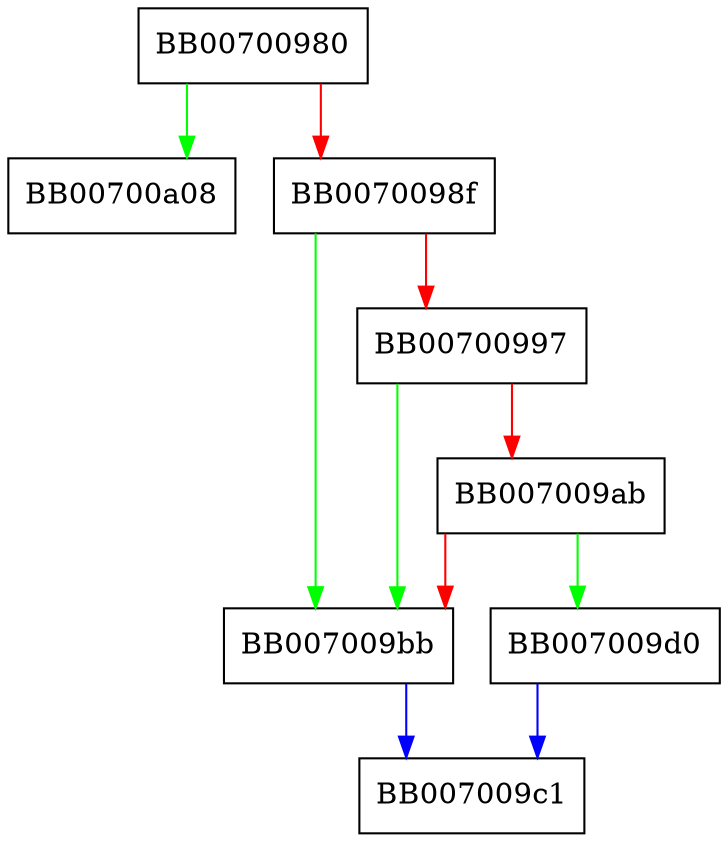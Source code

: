 digraph mdc2_set_ctx_params {
  node [shape="box"];
  graph [splines=ortho];
  BB00700980 -> BB00700a08 [color="green"];
  BB00700980 -> BB0070098f [color="red"];
  BB0070098f -> BB007009bb [color="green"];
  BB0070098f -> BB00700997 [color="red"];
  BB00700997 -> BB007009bb [color="green"];
  BB00700997 -> BB007009ab [color="red"];
  BB007009ab -> BB007009d0 [color="green"];
  BB007009ab -> BB007009bb [color="red"];
  BB007009bb -> BB007009c1 [color="blue"];
  BB007009d0 -> BB007009c1 [color="blue"];
}